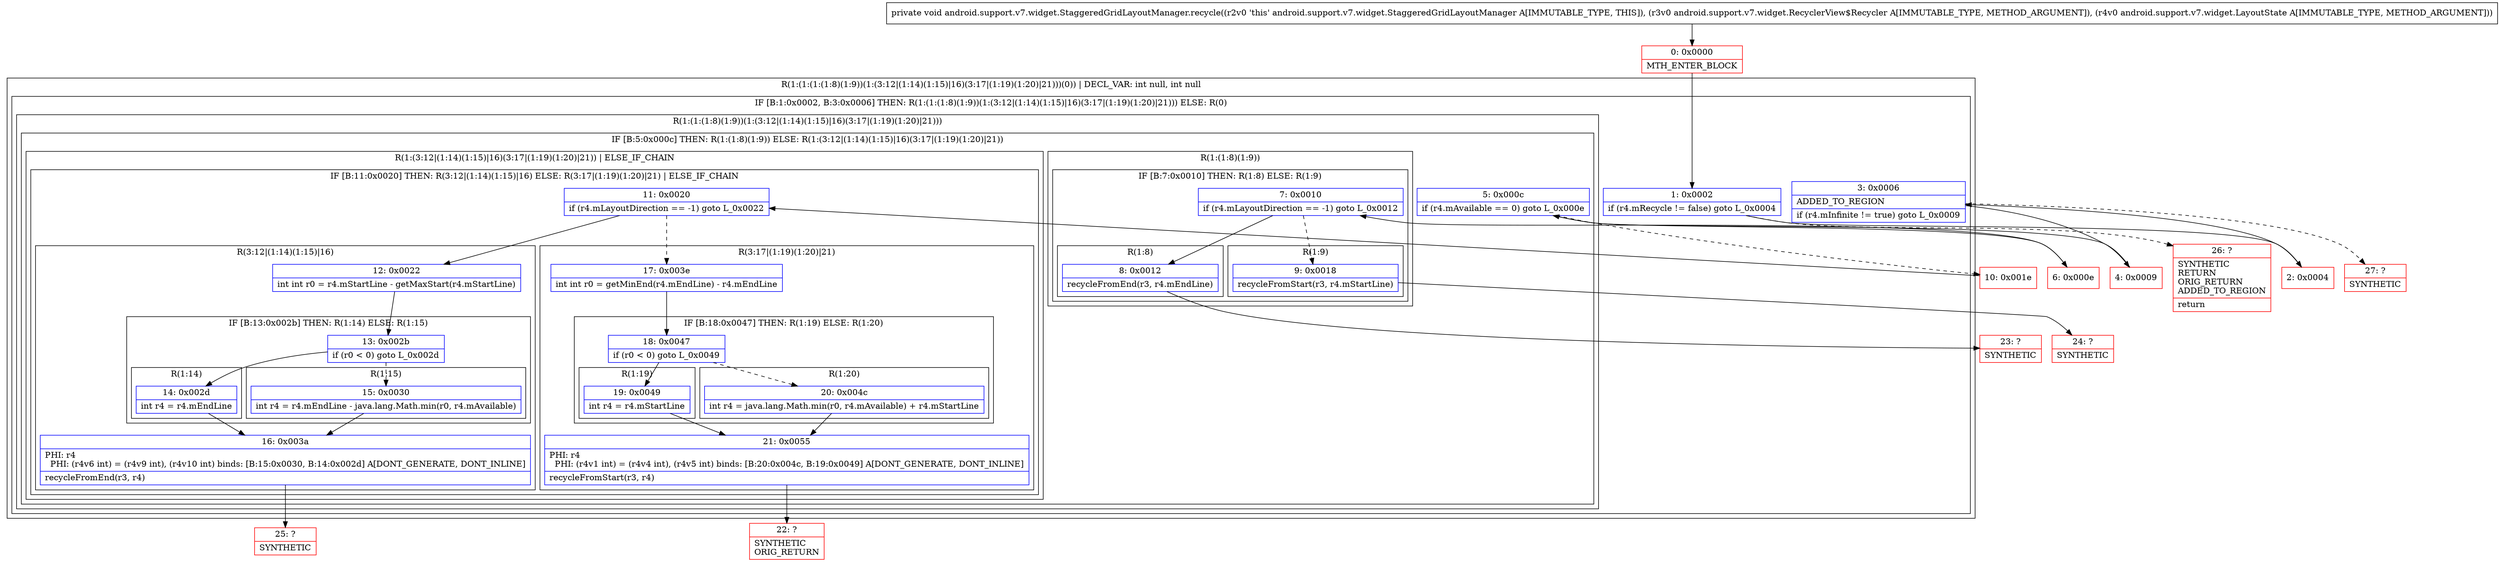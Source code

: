digraph "CFG forandroid.support.v7.widget.StaggeredGridLayoutManager.recycle(Landroid\/support\/v7\/widget\/RecyclerView$Recycler;Landroid\/support\/v7\/widget\/LayoutState;)V" {
subgraph cluster_Region_352386183 {
label = "R(1:(1:(1:(1:8)(1:9))(1:(3:12|(1:14)(1:15)|16)(3:17|(1:19)(1:20)|21)))(0)) | DECL_VAR: int null, int null\l";
node [shape=record,color=blue];
subgraph cluster_IfRegion_623723805 {
label = "IF [B:1:0x0002, B:3:0x0006] THEN: R(1:(1:(1:8)(1:9))(1:(3:12|(1:14)(1:15)|16)(3:17|(1:19)(1:20)|21))) ELSE: R(0)";
node [shape=record,color=blue];
Node_1 [shape=record,label="{1\:\ 0x0002|if (r4.mRecycle != false) goto L_0x0004\l}"];
Node_3 [shape=record,label="{3\:\ 0x0006|ADDED_TO_REGION\l|if (r4.mInfinite != true) goto L_0x0009\l}"];
subgraph cluster_Region_1609730087 {
label = "R(1:(1:(1:8)(1:9))(1:(3:12|(1:14)(1:15)|16)(3:17|(1:19)(1:20)|21)))";
node [shape=record,color=blue];
subgraph cluster_IfRegion_923225134 {
label = "IF [B:5:0x000c] THEN: R(1:(1:8)(1:9)) ELSE: R(1:(3:12|(1:14)(1:15)|16)(3:17|(1:19)(1:20)|21))";
node [shape=record,color=blue];
Node_5 [shape=record,label="{5\:\ 0x000c|if (r4.mAvailable == 0) goto L_0x000e\l}"];
subgraph cluster_Region_636578445 {
label = "R(1:(1:8)(1:9))";
node [shape=record,color=blue];
subgraph cluster_IfRegion_1782302339 {
label = "IF [B:7:0x0010] THEN: R(1:8) ELSE: R(1:9)";
node [shape=record,color=blue];
Node_7 [shape=record,label="{7\:\ 0x0010|if (r4.mLayoutDirection == \-1) goto L_0x0012\l}"];
subgraph cluster_Region_558094419 {
label = "R(1:8)";
node [shape=record,color=blue];
Node_8 [shape=record,label="{8\:\ 0x0012|recycleFromEnd(r3, r4.mEndLine)\l}"];
}
subgraph cluster_Region_740853353 {
label = "R(1:9)";
node [shape=record,color=blue];
Node_9 [shape=record,label="{9\:\ 0x0018|recycleFromStart(r3, r4.mStartLine)\l}"];
}
}
}
subgraph cluster_Region_35857507 {
label = "R(1:(3:12|(1:14)(1:15)|16)(3:17|(1:19)(1:20)|21)) | ELSE_IF_CHAIN\l";
node [shape=record,color=blue];
subgraph cluster_IfRegion_907601274 {
label = "IF [B:11:0x0020] THEN: R(3:12|(1:14)(1:15)|16) ELSE: R(3:17|(1:19)(1:20)|21) | ELSE_IF_CHAIN\l";
node [shape=record,color=blue];
Node_11 [shape=record,label="{11\:\ 0x0020|if (r4.mLayoutDirection == \-1) goto L_0x0022\l}"];
subgraph cluster_Region_1157746024 {
label = "R(3:12|(1:14)(1:15)|16)";
node [shape=record,color=blue];
Node_12 [shape=record,label="{12\:\ 0x0022|int int r0 = r4.mStartLine \- getMaxStart(r4.mStartLine)\l}"];
subgraph cluster_IfRegion_1233757884 {
label = "IF [B:13:0x002b] THEN: R(1:14) ELSE: R(1:15)";
node [shape=record,color=blue];
Node_13 [shape=record,label="{13\:\ 0x002b|if (r0 \< 0) goto L_0x002d\l}"];
subgraph cluster_Region_186912656 {
label = "R(1:14)";
node [shape=record,color=blue];
Node_14 [shape=record,label="{14\:\ 0x002d|int r4 = r4.mEndLine\l}"];
}
subgraph cluster_Region_1459039136 {
label = "R(1:15)";
node [shape=record,color=blue];
Node_15 [shape=record,label="{15\:\ 0x0030|int r4 = r4.mEndLine \- java.lang.Math.min(r0, r4.mAvailable)\l}"];
}
}
Node_16 [shape=record,label="{16\:\ 0x003a|PHI: r4 \l  PHI: (r4v6 int) = (r4v9 int), (r4v10 int) binds: [B:15:0x0030, B:14:0x002d] A[DONT_GENERATE, DONT_INLINE]\l|recycleFromEnd(r3, r4)\l}"];
}
subgraph cluster_Region_60537246 {
label = "R(3:17|(1:19)(1:20)|21)";
node [shape=record,color=blue];
Node_17 [shape=record,label="{17\:\ 0x003e|int int r0 = getMinEnd(r4.mEndLine) \- r4.mEndLine\l}"];
subgraph cluster_IfRegion_1870425859 {
label = "IF [B:18:0x0047] THEN: R(1:19) ELSE: R(1:20)";
node [shape=record,color=blue];
Node_18 [shape=record,label="{18\:\ 0x0047|if (r0 \< 0) goto L_0x0049\l}"];
subgraph cluster_Region_453558494 {
label = "R(1:19)";
node [shape=record,color=blue];
Node_19 [shape=record,label="{19\:\ 0x0049|int r4 = r4.mStartLine\l}"];
}
subgraph cluster_Region_1187718472 {
label = "R(1:20)";
node [shape=record,color=blue];
Node_20 [shape=record,label="{20\:\ 0x004c|int r4 = java.lang.Math.min(r0, r4.mAvailable) + r4.mStartLine\l}"];
}
}
Node_21 [shape=record,label="{21\:\ 0x0055|PHI: r4 \l  PHI: (r4v1 int) = (r4v4 int), (r4v5 int) binds: [B:20:0x004c, B:19:0x0049] A[DONT_GENERATE, DONT_INLINE]\l|recycleFromStart(r3, r4)\l}"];
}
}
}
}
}
subgraph cluster_Region_161886890 {
label = "R(0)";
node [shape=record,color=blue];
}
}
}
Node_0 [shape=record,color=red,label="{0\:\ 0x0000|MTH_ENTER_BLOCK\l}"];
Node_2 [shape=record,color=red,label="{2\:\ 0x0004}"];
Node_4 [shape=record,color=red,label="{4\:\ 0x0009}"];
Node_6 [shape=record,color=red,label="{6\:\ 0x000e}"];
Node_10 [shape=record,color=red,label="{10\:\ 0x001e}"];
Node_22 [shape=record,color=red,label="{22\:\ ?|SYNTHETIC\lORIG_RETURN\l}"];
Node_23 [shape=record,color=red,label="{23\:\ ?|SYNTHETIC\l}"];
Node_24 [shape=record,color=red,label="{24\:\ ?|SYNTHETIC\l}"];
Node_25 [shape=record,color=red,label="{25\:\ ?|SYNTHETIC\l}"];
Node_26 [shape=record,color=red,label="{26\:\ ?|SYNTHETIC\lRETURN\lORIG_RETURN\lADDED_TO_REGION\l|return\l}"];
Node_27 [shape=record,color=red,label="{27\:\ ?|SYNTHETIC\l}"];
MethodNode[shape=record,label="{private void android.support.v7.widget.StaggeredGridLayoutManager.recycle((r2v0 'this' android.support.v7.widget.StaggeredGridLayoutManager A[IMMUTABLE_TYPE, THIS]), (r3v0 android.support.v7.widget.RecyclerView$Recycler A[IMMUTABLE_TYPE, METHOD_ARGUMENT]), (r4v0 android.support.v7.widget.LayoutState A[IMMUTABLE_TYPE, METHOD_ARGUMENT])) }"];
MethodNode -> Node_0;
Node_1 -> Node_2;
Node_1 -> Node_26[style=dashed];
Node_3 -> Node_4;
Node_3 -> Node_27[style=dashed];
Node_5 -> Node_6;
Node_5 -> Node_10[style=dashed];
Node_7 -> Node_8;
Node_7 -> Node_9[style=dashed];
Node_8 -> Node_23;
Node_9 -> Node_24;
Node_11 -> Node_12;
Node_11 -> Node_17[style=dashed];
Node_12 -> Node_13;
Node_13 -> Node_14;
Node_13 -> Node_15[style=dashed];
Node_14 -> Node_16;
Node_15 -> Node_16;
Node_16 -> Node_25;
Node_17 -> Node_18;
Node_18 -> Node_19;
Node_18 -> Node_20[style=dashed];
Node_19 -> Node_21;
Node_20 -> Node_21;
Node_21 -> Node_22;
Node_0 -> Node_1;
Node_2 -> Node_3;
Node_4 -> Node_5;
Node_6 -> Node_7;
Node_10 -> Node_11;
}

